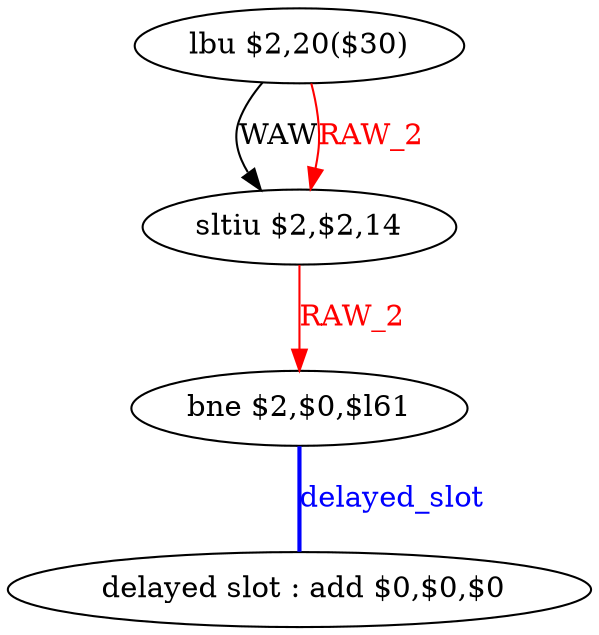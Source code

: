 digraph G1 {
node [shape = ellipse];
i3 [label = " delayed slot : add $0,$0,$0"] ;
i2 ->  i3 [style = bold, dir= none, fontcolor = blue, color = blue, label= "delayed_slot"];
i2 [label = "bne $2,$0,$l61"] ;
i0 [label = "lbu $2,20($30)"] ;
i0 ->  i1 [label= "WAW"];
i0 ->  i1 [color = red, fontcolor = red, label= "RAW_2"];
i1 [label = "sltiu $2,$2,14"] ;
i1 ->  i2 [color = red, fontcolor = red, label= "RAW_2"];
}
